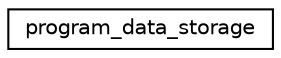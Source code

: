 digraph "Graphical Class Hierarchy"
{
 // LATEX_PDF_SIZE
  edge [fontname="Helvetica",fontsize="10",labelfontname="Helvetica",labelfontsize="10"];
  node [fontname="Helvetica",fontsize="10",shape=record];
  rankdir="LR";
  Node0 [label="program_data_storage",height=0.2,width=0.4,color="black", fillcolor="white", style="filled",URL="$structprogram__data__storage.html",tooltip=" "];
}
